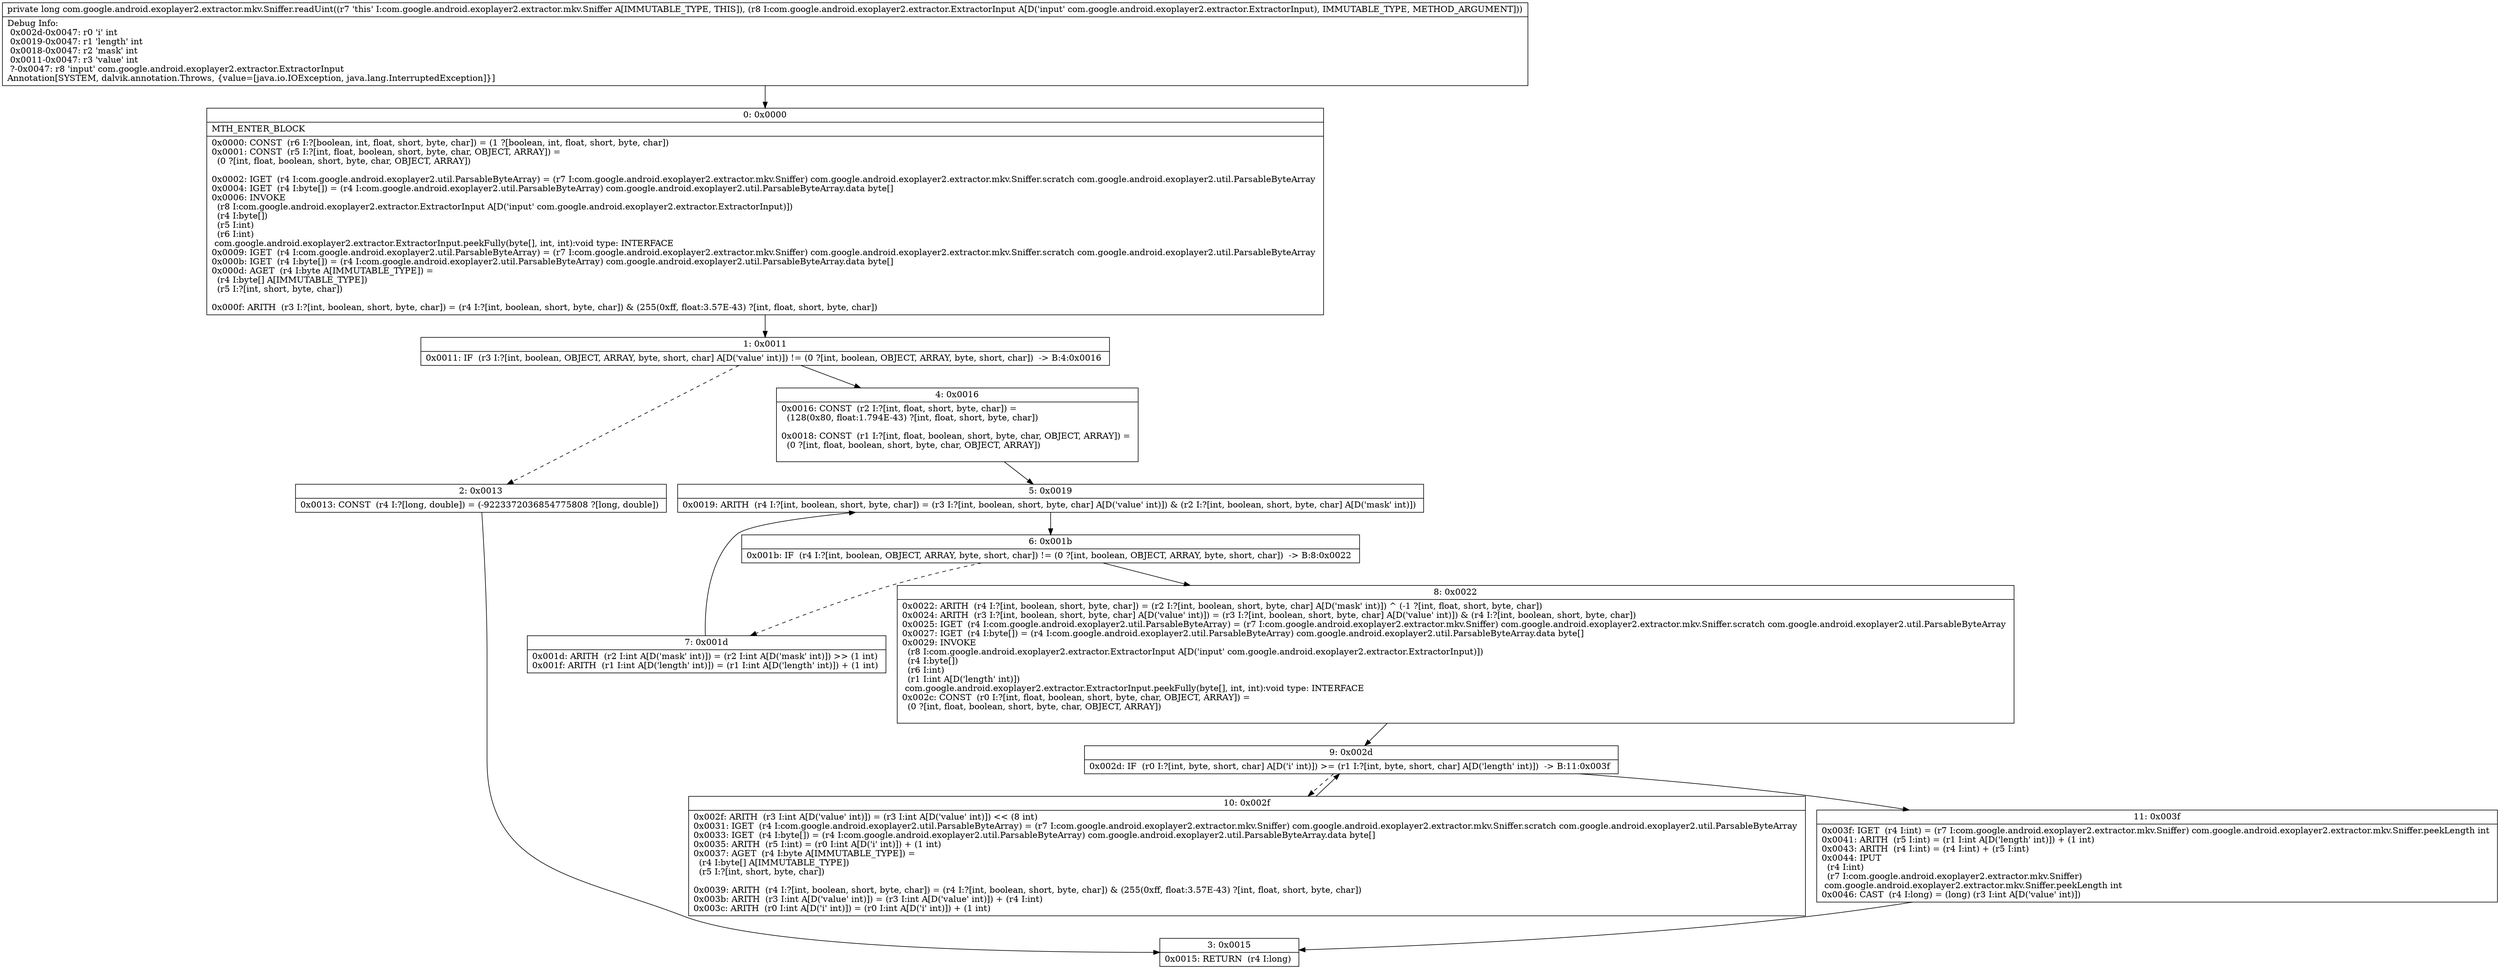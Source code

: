 digraph "CFG forcom.google.android.exoplayer2.extractor.mkv.Sniffer.readUint(Lcom\/google\/android\/exoplayer2\/extractor\/ExtractorInput;)J" {
Node_0 [shape=record,label="{0\:\ 0x0000|MTH_ENTER_BLOCK\l|0x0000: CONST  (r6 I:?[boolean, int, float, short, byte, char]) = (1 ?[boolean, int, float, short, byte, char]) \l0x0001: CONST  (r5 I:?[int, float, boolean, short, byte, char, OBJECT, ARRAY]) = \l  (0 ?[int, float, boolean, short, byte, char, OBJECT, ARRAY])\l \l0x0002: IGET  (r4 I:com.google.android.exoplayer2.util.ParsableByteArray) = (r7 I:com.google.android.exoplayer2.extractor.mkv.Sniffer) com.google.android.exoplayer2.extractor.mkv.Sniffer.scratch com.google.android.exoplayer2.util.ParsableByteArray \l0x0004: IGET  (r4 I:byte[]) = (r4 I:com.google.android.exoplayer2.util.ParsableByteArray) com.google.android.exoplayer2.util.ParsableByteArray.data byte[] \l0x0006: INVOKE  \l  (r8 I:com.google.android.exoplayer2.extractor.ExtractorInput A[D('input' com.google.android.exoplayer2.extractor.ExtractorInput)])\l  (r4 I:byte[])\l  (r5 I:int)\l  (r6 I:int)\l com.google.android.exoplayer2.extractor.ExtractorInput.peekFully(byte[], int, int):void type: INTERFACE \l0x0009: IGET  (r4 I:com.google.android.exoplayer2.util.ParsableByteArray) = (r7 I:com.google.android.exoplayer2.extractor.mkv.Sniffer) com.google.android.exoplayer2.extractor.mkv.Sniffer.scratch com.google.android.exoplayer2.util.ParsableByteArray \l0x000b: IGET  (r4 I:byte[]) = (r4 I:com.google.android.exoplayer2.util.ParsableByteArray) com.google.android.exoplayer2.util.ParsableByteArray.data byte[] \l0x000d: AGET  (r4 I:byte A[IMMUTABLE_TYPE]) = \l  (r4 I:byte[] A[IMMUTABLE_TYPE])\l  (r5 I:?[int, short, byte, char])\l \l0x000f: ARITH  (r3 I:?[int, boolean, short, byte, char]) = (r4 I:?[int, boolean, short, byte, char]) & (255(0xff, float:3.57E\-43) ?[int, float, short, byte, char]) \l}"];
Node_1 [shape=record,label="{1\:\ 0x0011|0x0011: IF  (r3 I:?[int, boolean, OBJECT, ARRAY, byte, short, char] A[D('value' int)]) != (0 ?[int, boolean, OBJECT, ARRAY, byte, short, char])  \-\> B:4:0x0016 \l}"];
Node_2 [shape=record,label="{2\:\ 0x0013|0x0013: CONST  (r4 I:?[long, double]) = (\-9223372036854775808 ?[long, double]) \l}"];
Node_3 [shape=record,label="{3\:\ 0x0015|0x0015: RETURN  (r4 I:long) \l}"];
Node_4 [shape=record,label="{4\:\ 0x0016|0x0016: CONST  (r2 I:?[int, float, short, byte, char]) = \l  (128(0x80, float:1.794E\-43) ?[int, float, short, byte, char])\l \l0x0018: CONST  (r1 I:?[int, float, boolean, short, byte, char, OBJECT, ARRAY]) = \l  (0 ?[int, float, boolean, short, byte, char, OBJECT, ARRAY])\l \l}"];
Node_5 [shape=record,label="{5\:\ 0x0019|0x0019: ARITH  (r4 I:?[int, boolean, short, byte, char]) = (r3 I:?[int, boolean, short, byte, char] A[D('value' int)]) & (r2 I:?[int, boolean, short, byte, char] A[D('mask' int)]) \l}"];
Node_6 [shape=record,label="{6\:\ 0x001b|0x001b: IF  (r4 I:?[int, boolean, OBJECT, ARRAY, byte, short, char]) != (0 ?[int, boolean, OBJECT, ARRAY, byte, short, char])  \-\> B:8:0x0022 \l}"];
Node_7 [shape=record,label="{7\:\ 0x001d|0x001d: ARITH  (r2 I:int A[D('mask' int)]) = (r2 I:int A[D('mask' int)]) \>\> (1 int) \l0x001f: ARITH  (r1 I:int A[D('length' int)]) = (r1 I:int A[D('length' int)]) + (1 int) \l}"];
Node_8 [shape=record,label="{8\:\ 0x0022|0x0022: ARITH  (r4 I:?[int, boolean, short, byte, char]) = (r2 I:?[int, boolean, short, byte, char] A[D('mask' int)]) ^ (\-1 ?[int, float, short, byte, char]) \l0x0024: ARITH  (r3 I:?[int, boolean, short, byte, char] A[D('value' int)]) = (r3 I:?[int, boolean, short, byte, char] A[D('value' int)]) & (r4 I:?[int, boolean, short, byte, char]) \l0x0025: IGET  (r4 I:com.google.android.exoplayer2.util.ParsableByteArray) = (r7 I:com.google.android.exoplayer2.extractor.mkv.Sniffer) com.google.android.exoplayer2.extractor.mkv.Sniffer.scratch com.google.android.exoplayer2.util.ParsableByteArray \l0x0027: IGET  (r4 I:byte[]) = (r4 I:com.google.android.exoplayer2.util.ParsableByteArray) com.google.android.exoplayer2.util.ParsableByteArray.data byte[] \l0x0029: INVOKE  \l  (r8 I:com.google.android.exoplayer2.extractor.ExtractorInput A[D('input' com.google.android.exoplayer2.extractor.ExtractorInput)])\l  (r4 I:byte[])\l  (r6 I:int)\l  (r1 I:int A[D('length' int)])\l com.google.android.exoplayer2.extractor.ExtractorInput.peekFully(byte[], int, int):void type: INTERFACE \l0x002c: CONST  (r0 I:?[int, float, boolean, short, byte, char, OBJECT, ARRAY]) = \l  (0 ?[int, float, boolean, short, byte, char, OBJECT, ARRAY])\l \l}"];
Node_9 [shape=record,label="{9\:\ 0x002d|0x002d: IF  (r0 I:?[int, byte, short, char] A[D('i' int)]) \>= (r1 I:?[int, byte, short, char] A[D('length' int)])  \-\> B:11:0x003f \l}"];
Node_10 [shape=record,label="{10\:\ 0x002f|0x002f: ARITH  (r3 I:int A[D('value' int)]) = (r3 I:int A[D('value' int)]) \<\< (8 int) \l0x0031: IGET  (r4 I:com.google.android.exoplayer2.util.ParsableByteArray) = (r7 I:com.google.android.exoplayer2.extractor.mkv.Sniffer) com.google.android.exoplayer2.extractor.mkv.Sniffer.scratch com.google.android.exoplayer2.util.ParsableByteArray \l0x0033: IGET  (r4 I:byte[]) = (r4 I:com.google.android.exoplayer2.util.ParsableByteArray) com.google.android.exoplayer2.util.ParsableByteArray.data byte[] \l0x0035: ARITH  (r5 I:int) = (r0 I:int A[D('i' int)]) + (1 int) \l0x0037: AGET  (r4 I:byte A[IMMUTABLE_TYPE]) = \l  (r4 I:byte[] A[IMMUTABLE_TYPE])\l  (r5 I:?[int, short, byte, char])\l \l0x0039: ARITH  (r4 I:?[int, boolean, short, byte, char]) = (r4 I:?[int, boolean, short, byte, char]) & (255(0xff, float:3.57E\-43) ?[int, float, short, byte, char]) \l0x003b: ARITH  (r3 I:int A[D('value' int)]) = (r3 I:int A[D('value' int)]) + (r4 I:int) \l0x003c: ARITH  (r0 I:int A[D('i' int)]) = (r0 I:int A[D('i' int)]) + (1 int) \l}"];
Node_11 [shape=record,label="{11\:\ 0x003f|0x003f: IGET  (r4 I:int) = (r7 I:com.google.android.exoplayer2.extractor.mkv.Sniffer) com.google.android.exoplayer2.extractor.mkv.Sniffer.peekLength int \l0x0041: ARITH  (r5 I:int) = (r1 I:int A[D('length' int)]) + (1 int) \l0x0043: ARITH  (r4 I:int) = (r4 I:int) + (r5 I:int) \l0x0044: IPUT  \l  (r4 I:int)\l  (r7 I:com.google.android.exoplayer2.extractor.mkv.Sniffer)\l com.google.android.exoplayer2.extractor.mkv.Sniffer.peekLength int \l0x0046: CAST  (r4 I:long) = (long) (r3 I:int A[D('value' int)]) \l}"];
MethodNode[shape=record,label="{private long com.google.android.exoplayer2.extractor.mkv.Sniffer.readUint((r7 'this' I:com.google.android.exoplayer2.extractor.mkv.Sniffer A[IMMUTABLE_TYPE, THIS]), (r8 I:com.google.android.exoplayer2.extractor.ExtractorInput A[D('input' com.google.android.exoplayer2.extractor.ExtractorInput), IMMUTABLE_TYPE, METHOD_ARGUMENT]))  | Debug Info:\l  0x002d\-0x0047: r0 'i' int\l  0x0019\-0x0047: r1 'length' int\l  0x0018\-0x0047: r2 'mask' int\l  0x0011\-0x0047: r3 'value' int\l  ?\-0x0047: r8 'input' com.google.android.exoplayer2.extractor.ExtractorInput\lAnnotation[SYSTEM, dalvik.annotation.Throws, \{value=[java.io.IOException, java.lang.InterruptedException]\}]\l}"];
MethodNode -> Node_0;
Node_0 -> Node_1;
Node_1 -> Node_2[style=dashed];
Node_1 -> Node_4;
Node_2 -> Node_3;
Node_4 -> Node_5;
Node_5 -> Node_6;
Node_6 -> Node_7[style=dashed];
Node_6 -> Node_8;
Node_7 -> Node_5;
Node_8 -> Node_9;
Node_9 -> Node_10[style=dashed];
Node_9 -> Node_11;
Node_10 -> Node_9;
Node_11 -> Node_3;
}

